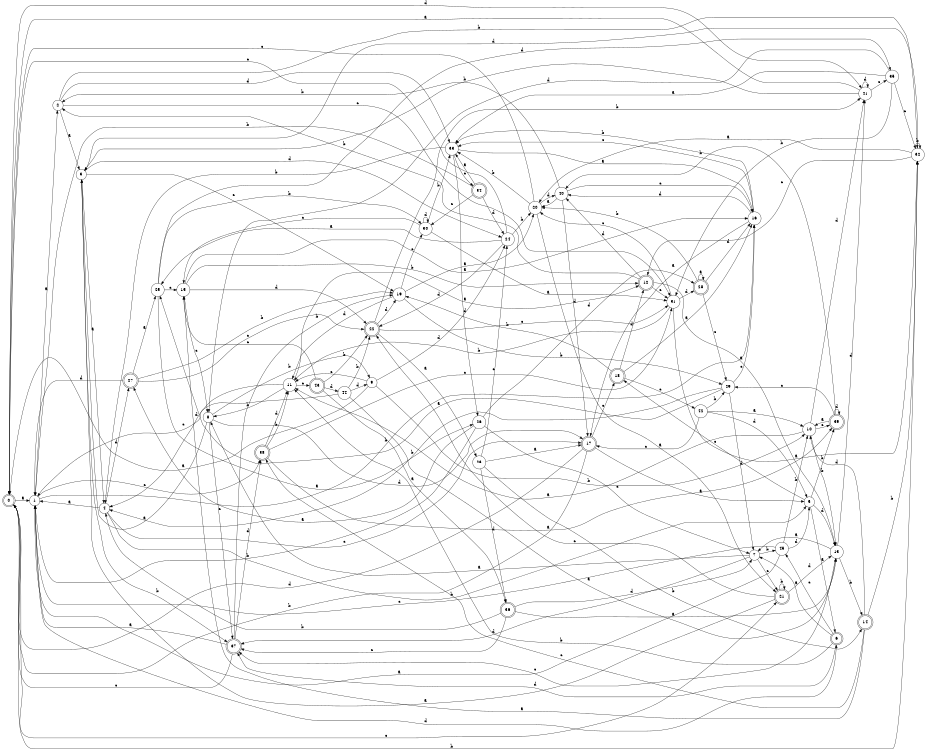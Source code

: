 digraph n37_7 {
__start0 [label="" shape="none"];

rankdir=LR;
size="8,5";

s0 [style="rounded,filled", color="black", fillcolor="white" shape="doublecircle", label="0"];
s1 [style="filled", color="black", fillcolor="white" shape="circle", label="1"];
s2 [style="filled", color="black", fillcolor="white" shape="circle", label="2"];
s3 [style="filled", color="black", fillcolor="white" shape="circle", label="3"];
s4 [style="filled", color="black", fillcolor="white" shape="circle", label="4"];
s5 [style="filled", color="black", fillcolor="white" shape="circle", label="5"];
s6 [style="rounded,filled", color="black", fillcolor="white" shape="doublecircle", label="6"];
s7 [style="filled", color="black", fillcolor="white" shape="circle", label="7"];
s8 [style="filled", color="black", fillcolor="white" shape="circle", label="8"];
s9 [style="filled", color="black", fillcolor="white" shape="circle", label="9"];
s10 [style="filled", color="black", fillcolor="white" shape="circle", label="10"];
s11 [style="filled", color="black", fillcolor="white" shape="circle", label="11"];
s12 [style="rounded,filled", color="black", fillcolor="white" shape="doublecircle", label="12"];
s13 [style="filled", color="black", fillcolor="white" shape="circle", label="13"];
s14 [style="rounded,filled", color="black", fillcolor="white" shape="doublecircle", label="14"];
s15 [style="filled", color="black", fillcolor="white" shape="circle", label="15"];
s16 [style="filled", color="black", fillcolor="white" shape="circle", label="16"];
s17 [style="rounded,filled", color="black", fillcolor="white" shape="doublecircle", label="17"];
s18 [style="rounded,filled", color="black", fillcolor="white" shape="doublecircle", label="18"];
s19 [style="filled", color="black", fillcolor="white" shape="circle", label="19"];
s20 [style="filled", color="black", fillcolor="white" shape="circle", label="20"];
s21 [style="rounded,filled", color="black", fillcolor="white" shape="doublecircle", label="21"];
s22 [style="rounded,filled", color="black", fillcolor="white" shape="doublecircle", label="22"];
s23 [style="filled", color="black", fillcolor="white" shape="circle", label="23"];
s24 [style="filled", color="black", fillcolor="white" shape="circle", label="24"];
s25 [style="filled", color="black", fillcolor="white" shape="circle", label="25"];
s26 [style="filled", color="black", fillcolor="white" shape="circle", label="26"];
s27 [style="rounded,filled", color="black", fillcolor="white" shape="doublecircle", label="27"];
s28 [style="rounded,filled", color="black", fillcolor="white" shape="doublecircle", label="28"];
s29 [style="filled", color="black", fillcolor="white" shape="circle", label="29"];
s30 [style="filled", color="black", fillcolor="white" shape="circle", label="30"];
s31 [style="filled", color="black", fillcolor="white" shape="circle", label="31"];
s32 [style="filled", color="black", fillcolor="white" shape="circle", label="32"];
s33 [style="filled", color="black", fillcolor="white" shape="circle", label="33"];
s34 [style="rounded,filled", color="black", fillcolor="white" shape="doublecircle", label="34"];
s35 [style="filled", color="black", fillcolor="white" shape="circle", label="35"];
s36 [style="rounded,filled", color="black", fillcolor="white" shape="doublecircle", label="36"];
s37 [style="rounded,filled", color="black", fillcolor="white" shape="doublecircle", label="37"];
s38 [style="rounded,filled", color="black", fillcolor="white" shape="doublecircle", label="38"];
s39 [style="rounded,filled", color="black", fillcolor="white" shape="doublecircle", label="39"];
s40 [style="filled", color="black", fillcolor="white" shape="circle", label="40"];
s41 [style="filled", color="black", fillcolor="white" shape="circle", label="41"];
s42 [style="filled", color="black", fillcolor="white" shape="circle", label="42"];
s43 [style="rounded,filled", color="black", fillcolor="white" shape="doublecircle", label="43"];
s44 [style="filled", color="black", fillcolor="white" shape="circle", label="44"];
s45 [style="filled", color="black", fillcolor="white" shape="circle", label="45"];
s0 -> s1 [label="a"];
s0 -> s32 [label="b"];
s0 -> s21 [label="c"];
s0 -> s41 [label="d"];
s1 -> s2 [label="a"];
s1 -> s16 [label="b"];
s1 -> s38 [label="c"];
s1 -> s6 [label="d"];
s2 -> s3 [label="a"];
s2 -> s32 [label="b"];
s2 -> s31 [label="c"];
s2 -> s33 [label="d"];
s3 -> s4 [label="a"];
s3 -> s37 [label="b"];
s3 -> s19 [label="c"];
s3 -> s24 [label="d"];
s4 -> s1 [label="a"];
s4 -> s5 [label="b"];
s4 -> s17 [label="c"];
s4 -> s27 [label="d"];
s5 -> s6 [label="a"];
s5 -> s39 [label="b"];
s5 -> s18 [label="c"];
s5 -> s13 [label="d"];
s6 -> s7 [label="a"];
s6 -> s11 [label="b"];
s6 -> s45 [label="c"];
s6 -> s37 [label="d"];
s7 -> s8 [label="a"];
s7 -> s45 [label="b"];
s7 -> s21 [label="c"];
s7 -> s37 [label="d"];
s8 -> s3 [label="a"];
s8 -> s9 [label="b"];
s8 -> s37 [label="c"];
s8 -> s17 [label="d"];
s9 -> s0 [label="a"];
s9 -> s10 [label="b"];
s9 -> s11 [label="c"];
s9 -> s24 [label="d"];
s10 -> s11 [label="a"];
s10 -> s13 [label="b"];
s10 -> s39 [label="c"];
s10 -> s41 [label="d"];
s11 -> s12 [label="a"];
s11 -> s8 [label="b"];
s11 -> s43 [label="c"];
s11 -> s4 [label="d"];
s12 -> s13 [label="a"];
s12 -> s2 [label="b"];
s12 -> s31 [label="c"];
s12 -> s40 [label="d"];
s13 -> s7 [label="a"];
s13 -> s14 [label="b"];
s13 -> s37 [label="c"];
s13 -> s41 [label="d"];
s14 -> s15 [label="a"];
s14 -> s32 [label="b"];
s14 -> s38 [label="c"];
s14 -> s10 [label="d"];
s15 -> s16 [label="a"];
s15 -> s12 [label="b"];
s15 -> s8 [label="c"];
s15 -> s22 [label="d"];
s16 -> s17 [label="a"];
s16 -> s33 [label="b"];
s16 -> s33 [label="c"];
s16 -> s40 [label="d"];
s17 -> s5 [label="a"];
s17 -> s0 [label="b"];
s17 -> s18 [label="c"];
s17 -> s0 [label="d"];
s18 -> s16 [label="a"];
s18 -> s19 [label="b"];
s18 -> s42 [label="c"];
s18 -> s12 [label="d"];
s19 -> s20 [label="a"];
s19 -> s29 [label="b"];
s19 -> s30 [label="c"];
s19 -> s11 [label="d"];
s20 -> s21 [label="a"];
s20 -> s33 [label="b"];
s20 -> s0 [label="c"];
s20 -> s40 [label="d"];
s21 -> s3 [label="a"];
s21 -> s21 [label="b"];
s21 -> s22 [label="c"];
s21 -> s13 [label="d"];
s22 -> s23 [label="a"];
s22 -> s41 [label="b"];
s22 -> s31 [label="c"];
s22 -> s19 [label="d"];
s23 -> s17 [label="a"];
s23 -> s14 [label="b"];
s23 -> s24 [label="c"];
s23 -> s36 [label="d"];
s24 -> s25 [label="a"];
s24 -> s20 [label="b"];
s24 -> s0 [label="c"];
s24 -> s22 [label="d"];
s25 -> s26 [label="a"];
s25 -> s30 [label="b"];
s25 -> s15 [label="c"];
s25 -> s35 [label="d"];
s26 -> s27 [label="a"];
s26 -> s1 [label="b"];
s26 -> s7 [label="c"];
s26 -> s28 [label="d"];
s27 -> s25 [label="a"];
s27 -> s19 [label="b"];
s27 -> s22 [label="c"];
s27 -> s1 [label="d"];
s28 -> s28 [label="a"];
s28 -> s20 [label="b"];
s28 -> s29 [label="c"];
s28 -> s16 [label="d"];
s29 -> s25 [label="a"];
s29 -> s4 [label="b"];
s29 -> s16 [label="c"];
s29 -> s7 [label="d"];
s30 -> s31 [label="a"];
s30 -> s33 [label="b"];
s30 -> s15 [label="c"];
s30 -> s30 [label="d"];
s31 -> s32 [label="a"];
s31 -> s11 [label="b"];
s31 -> s20 [label="c"];
s31 -> s28 [label="d"];
s32 -> s20 [label="a"];
s32 -> s32 [label="b"];
s32 -> s12 [label="c"];
s32 -> s3 [label="d"];
s33 -> s16 [label="a"];
s33 -> s4 [label="b"];
s33 -> s34 [label="c"];
s33 -> s26 [label="d"];
s34 -> s33 [label="a"];
s34 -> s1 [label="b"];
s34 -> s30 [label="c"];
s34 -> s24 [label="d"];
s35 -> s33 [label="a"];
s35 -> s31 [label="b"];
s35 -> s32 [label="c"];
s35 -> s8 [label="d"];
s36 -> s13 [label="a"];
s36 -> s4 [label="b"];
s36 -> s37 [label="c"];
s36 -> s7 [label="d"];
s37 -> s1 [label="a"];
s37 -> s19 [label="b"];
s37 -> s0 [label="c"];
s37 -> s38 [label="d"];
s38 -> s39 [label="a"];
s38 -> s11 [label="b"];
s38 -> s31 [label="c"];
s38 -> s11 [label="d"];
s39 -> s10 [label="a"];
s39 -> s40 [label="b"];
s39 -> s29 [label="c"];
s39 -> s39 [label="d"];
s40 -> s20 [label="a"];
s40 -> s2 [label="b"];
s40 -> s16 [label="c"];
s40 -> s17 [label="d"];
s41 -> s0 [label="a"];
s41 -> s3 [label="b"];
s41 -> s35 [label="c"];
s41 -> s41 [label="d"];
s42 -> s10 [label="a"];
s42 -> s29 [label="b"];
s42 -> s17 [label="c"];
s42 -> s5 [label="d"];
s43 -> s36 [label="a"];
s43 -> s22 [label="b"];
s43 -> s15 [label="c"];
s43 -> s44 [label="d"];
s44 -> s13 [label="a"];
s44 -> s22 [label="b"];
s44 -> s1 [label="c"];
s44 -> s9 [label="d"];
s45 -> s1 [label="a"];
s45 -> s10 [label="b"];
s45 -> s1 [label="c"];
s45 -> s5 [label="d"];

}